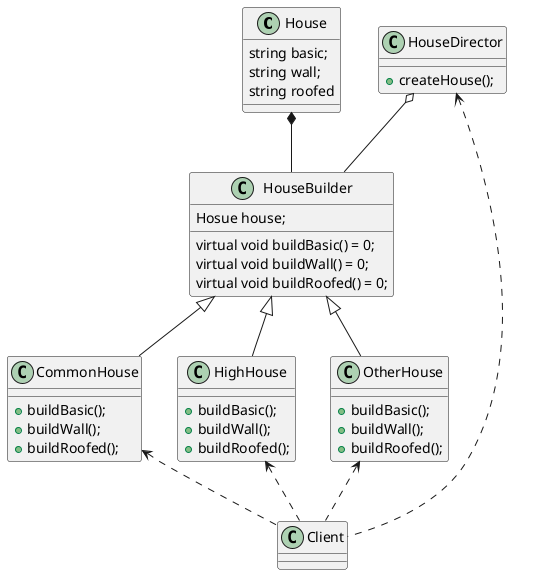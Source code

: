 @startuml FactoryPattern
class House{
  string basic;
  string wall;
  string roofed
}

class HouseBuilder{
  Hosue house;
  virtual void buildBasic() = 0;
  virtual void buildWall() = 0;
  virtual void buildRoofed() = 0;
}

class CommonHouse extends HouseBuilder{
  +buildBasic();
  +buildWall();
  +buildRoofed();
}

class HighHouse extends HouseBuilder{
  +buildBasic();
  +buildWall();
  +buildRoofed();
}

class OtherHouse extends HouseBuilder{
  +buildBasic();
  +buildWall();
  +buildRoofed();
}

class HouseDirector{
  +createHouse();
}

House *-- HouseBuilder
HouseDirector o-- HouseBuilder

class Client
CommonHouse <.. Client
HighHouse <.. Client
OtherHouse <.. Client
HouseDirector <.. Client

@enduml